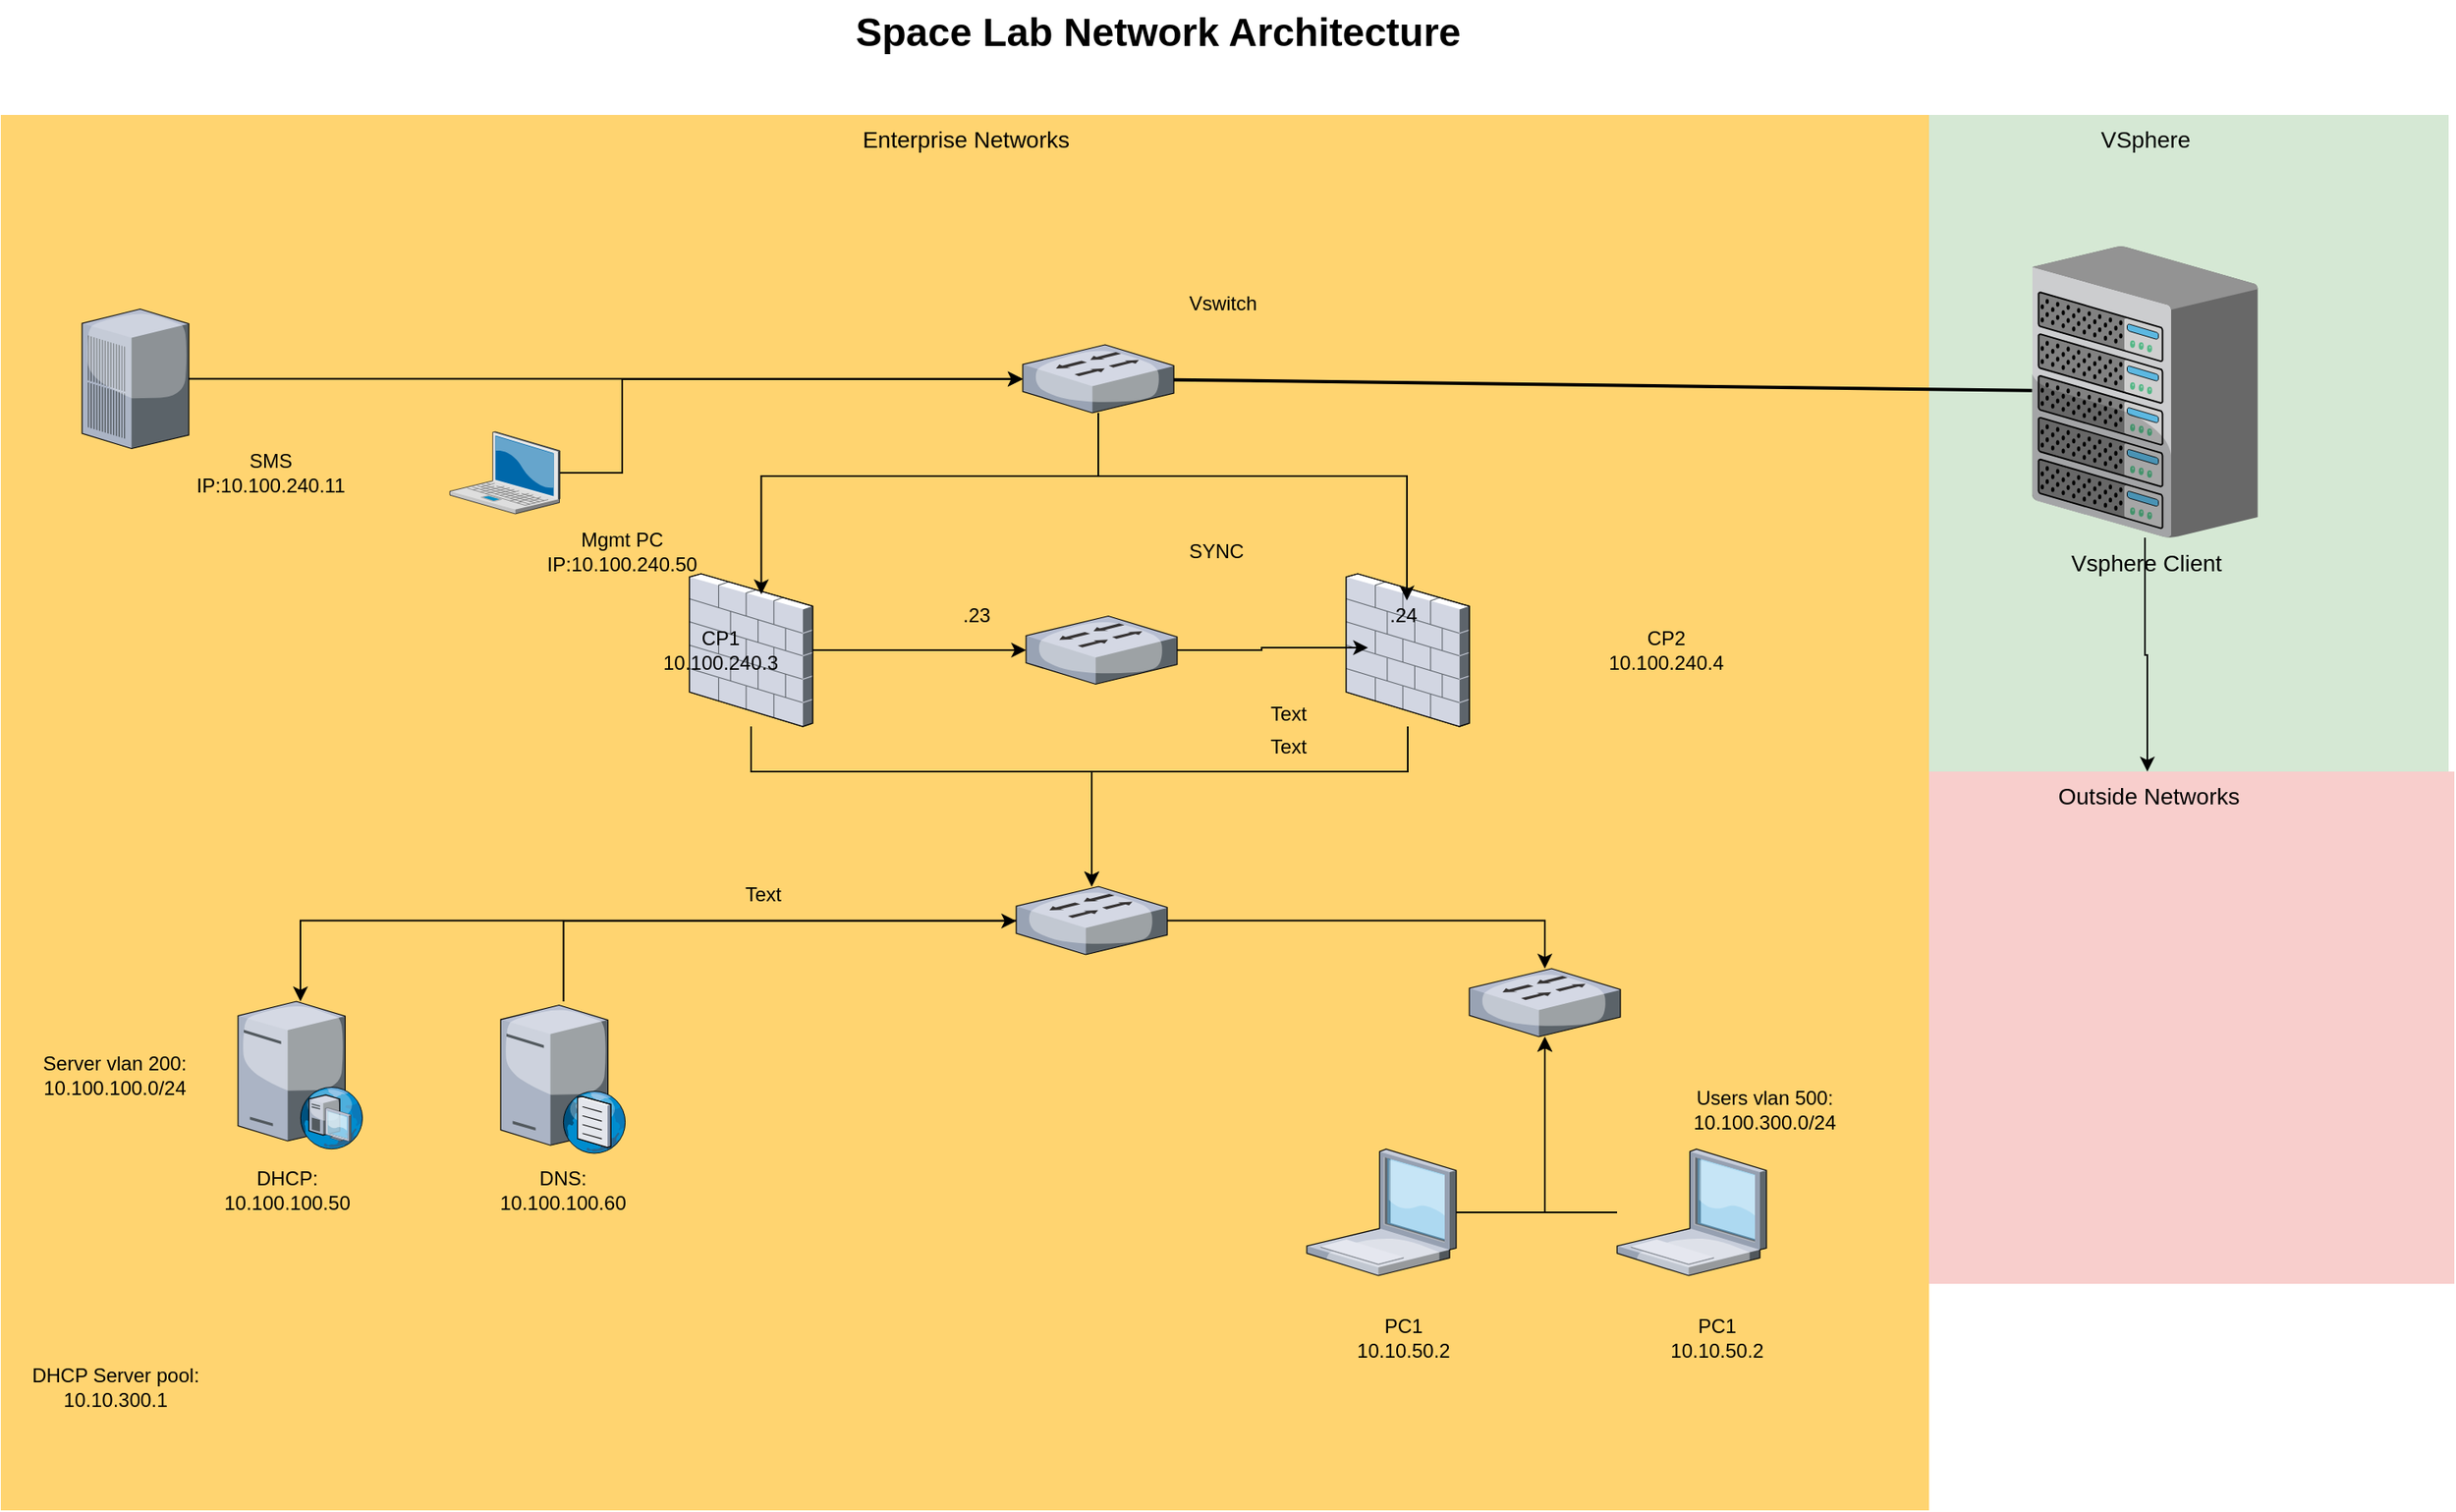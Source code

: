 <mxfile version="27.2.0">
  <diagram name="Page-1" id="e3a06f82-3646-2815-327d-82caf3d4e204">
    <mxGraphModel dx="1429" dy="751" grid="1" gridSize="10" guides="1" tooltips="1" connect="1" arrows="1" fold="1" page="1" pageScale="1.5" pageWidth="1169" pageHeight="826" background="none" math="0" shadow="0">
      <root>
        <mxCell id="0" style=";html=1;" />
        <mxCell id="1" style=";html=1;" parent="0" />
        <mxCell id="6a7d8f32e03d9370-61" value="Outside Networks" style="whiteSpace=wrap;html=1;fillColor=#f8cecc;fontSize=14;strokeColor=none;verticalAlign=top;" parent="1" vertex="1">
          <mxGeometry x="1346.5" y="500" width="373.5" height="312" as="geometry" />
        </mxCell>
        <mxCell id="6a7d8f32e03d9370-60" value="VSphere" style="whiteSpace=wrap;html=1;fillColor=#d5e8d4;fontSize=14;strokeColor=none;verticalAlign=top;" parent="1" vertex="1">
          <mxGeometry x="1346.5" y="100" width="370" height="400" as="geometry" />
        </mxCell>
        <mxCell id="6a7d8f32e03d9370-57" value="Enterprise Networks" style="whiteSpace=wrap;html=1;fillColor=#FFD470;gradientColor=none;fontSize=14;strokeColor=none;verticalAlign=top;" parent="1" vertex="1">
          <mxGeometry x="225.5" y="100" width="1174.5" height="850" as="geometry" />
        </mxCell>
        <mxCell id="6a7d8f32e03d9370-50" style="edgeStyle=none;rounded=0;html=1;startSize=10;endSize=10;jettySize=auto;orthogonalLoop=1;fontSize=14;endArrow=none;endFill=0;strokeWidth=2;" parent="1" source="2k5P8P9Tf0HwRDT1aAcK-7" target="6a7d8f32e03d9370-16" edge="1">
          <mxGeometry relative="1" as="geometry">
            <mxPoint x="1200" y="370" as="sourcePoint" />
          </mxGeometry>
        </mxCell>
        <mxCell id="2k5P8P9Tf0HwRDT1aAcK-2" style="edgeStyle=orthogonalEdgeStyle;rounded=0;orthogonalLoop=1;jettySize=auto;html=1;" edge="1" parent="1" source="6a7d8f32e03d9370-16" target="6a7d8f32e03d9370-61">
          <mxGeometry relative="1" as="geometry">
            <Array as="points">
              <mxPoint x="1531" y="429" />
              <mxPoint x="1533" y="429" />
            </Array>
          </mxGeometry>
        </mxCell>
        <mxCell id="6a7d8f32e03d9370-16" value="&lt;div&gt;Vsphere Client&lt;/div&gt;&lt;div&gt;&lt;br&gt;&lt;/div&gt;" style="verticalLabelPosition=bottom;aspect=fixed;html=1;verticalAlign=top;strokeColor=none;shape=mxgraph.citrix.chassis;fillColor=#66B2FF;gradientColor=#0066CC;fontSize=14;" parent="1" vertex="1">
          <mxGeometry x="1462.75" y="180" width="137.5" height="177.5" as="geometry" />
        </mxCell>
        <mxCell id="nU13eqN6cCJgRVkpO8_u-16" style="edgeStyle=orthogonalEdgeStyle;rounded=0;orthogonalLoop=1;jettySize=auto;html=1;" edge="1" parent="1" source="6a7d8f32e03d9370-19" target="nU13eqN6cCJgRVkpO8_u-14">
          <mxGeometry relative="1" as="geometry">
            <Array as="points">
              <mxPoint x="1082" y="500" />
              <mxPoint x="890" y="500" />
            </Array>
          </mxGeometry>
        </mxCell>
        <mxCell id="6a7d8f32e03d9370-19" value="" style="verticalLabelPosition=bottom;aspect=fixed;html=1;verticalAlign=top;strokeColor=none;shape=mxgraph.citrix.firewall;fillColor=#66B2FF;gradientColor=#0066CC;fontSize=14;" parent="1" vertex="1">
          <mxGeometry x="1045" y="379.5" width="75" height="93" as="geometry" />
        </mxCell>
        <mxCell id="nU13eqN6cCJgRVkpO8_u-15" style="edgeStyle=orthogonalEdgeStyle;rounded=0;orthogonalLoop=1;jettySize=auto;html=1;" edge="1" parent="1" source="6a7d8f32e03d9370-21" target="nU13eqN6cCJgRVkpO8_u-14">
          <mxGeometry relative="1" as="geometry">
            <Array as="points">
              <mxPoint x="770" y="500" />
              <mxPoint x="966" y="500" />
            </Array>
          </mxGeometry>
        </mxCell>
        <mxCell id="nU13eqN6cCJgRVkpO8_u-26" style="edgeStyle=orthogonalEdgeStyle;rounded=0;orthogonalLoop=1;jettySize=auto;html=1;" edge="1" parent="1" source="6a7d8f32e03d9370-21" target="nU13eqN6cCJgRVkpO8_u-25">
          <mxGeometry relative="1" as="geometry" />
        </mxCell>
        <mxCell id="6a7d8f32e03d9370-21" value="" style="verticalLabelPosition=bottom;aspect=fixed;html=1;verticalAlign=top;strokeColor=none;shape=mxgraph.citrix.firewall;fillColor=#66B2FF;gradientColor=#0066CC;fontSize=14;" parent="1" vertex="1">
          <mxGeometry x="645" y="379.5" width="75" height="93" as="geometry" />
        </mxCell>
        <mxCell id="6a7d8f32e03d9370-62" value="&lt;div&gt;Space Lab Network Architecture&lt;/div&gt;" style="text;strokeColor=none;fillColor=none;html=1;fontSize=24;fontStyle=1;verticalAlign=middle;align=center;" parent="1" vertex="1">
          <mxGeometry x="499" y="30" width="861" height="40" as="geometry" />
        </mxCell>
        <mxCell id="2k5P8P9Tf0HwRDT1aAcK-7" value="" style="verticalLabelPosition=bottom;sketch=0;aspect=fixed;html=1;verticalAlign=top;strokeColor=none;align=center;outlineConnect=0;shape=mxgraph.citrix.switch;" vertex="1" parent="1">
          <mxGeometry x="848" y="240" width="92" height="41.5" as="geometry" />
        </mxCell>
        <mxCell id="nU13eqN6cCJgRVkpO8_u-2" style="edgeStyle=orthogonalEdgeStyle;rounded=0;orthogonalLoop=1;jettySize=auto;html=1;" edge="1" parent="1" source="nU13eqN6cCJgRVkpO8_u-1" target="2k5P8P9Tf0HwRDT1aAcK-7">
          <mxGeometry relative="1" as="geometry" />
        </mxCell>
        <mxCell id="nU13eqN6cCJgRVkpO8_u-1" value="" style="verticalLabelPosition=bottom;sketch=0;aspect=fixed;html=1;verticalAlign=top;strokeColor=none;align=center;outlineConnect=0;shape=mxgraph.citrix.pbx_server;" vertex="1" parent="1">
          <mxGeometry x="275" y="218.25" width="65" height="85" as="geometry" />
        </mxCell>
        <mxCell id="nU13eqN6cCJgRVkpO8_u-4" style="edgeStyle=orthogonalEdgeStyle;rounded=0;orthogonalLoop=1;jettySize=auto;html=1;" edge="1" parent="1" source="nU13eqN6cCJgRVkpO8_u-3" target="2k5P8P9Tf0HwRDT1aAcK-7">
          <mxGeometry relative="1" as="geometry">
            <Array as="points">
              <mxPoint x="604" y="261" />
            </Array>
          </mxGeometry>
        </mxCell>
        <mxCell id="nU13eqN6cCJgRVkpO8_u-3" value="" style="verticalLabelPosition=bottom;sketch=0;aspect=fixed;html=1;verticalAlign=top;strokeColor=none;align=center;outlineConnect=0;shape=mxgraph.citrix.laptop_2;" vertex="1" parent="1">
          <mxGeometry x="499" y="293" width="67.05" height="50" as="geometry" />
        </mxCell>
        <mxCell id="nU13eqN6cCJgRVkpO8_u-5" value="&lt;div&gt;CP1&lt;/div&gt;10.100.240.3" style="text;html=1;align=center;verticalAlign=middle;whiteSpace=wrap;rounded=0;" vertex="1" parent="1">
          <mxGeometry x="633.52" y="411" width="60" height="30" as="geometry" />
        </mxCell>
        <mxCell id="nU13eqN6cCJgRVkpO8_u-6" value="&lt;div&gt;SMS&lt;/div&gt;&lt;div&gt;IP:10.100.240.11&lt;/div&gt;" style="text;html=1;align=center;verticalAlign=middle;whiteSpace=wrap;rounded=0;" vertex="1" parent="1">
          <mxGeometry x="360" y="303" width="60" height="30" as="geometry" />
        </mxCell>
        <mxCell id="nU13eqN6cCJgRVkpO8_u-7" value="&lt;div&gt;Mgmt PC&lt;/div&gt;&lt;div&gt;IP:10.100.240.50&lt;/div&gt;" style="text;html=1;align=center;verticalAlign=middle;whiteSpace=wrap;rounded=0;" vertex="1" parent="1">
          <mxGeometry x="573.52" y="351" width="60" height="30" as="geometry" />
        </mxCell>
        <mxCell id="nU13eqN6cCJgRVkpO8_u-8" value="&lt;div&gt;CP2&lt;/div&gt;10.100.240.4" style="text;html=1;align=center;verticalAlign=middle;whiteSpace=wrap;rounded=0;" vertex="1" parent="1">
          <mxGeometry x="1210" y="411" width="60" height="30" as="geometry" />
        </mxCell>
        <mxCell id="nU13eqN6cCJgRVkpO8_u-11" style="edgeStyle=orthogonalEdgeStyle;rounded=0;orthogonalLoop=1;jettySize=auto;html=1;entryX=0.583;entryY=0.134;entryDx=0;entryDy=0;entryPerimeter=0;" edge="1" parent="1" source="2k5P8P9Tf0HwRDT1aAcK-7" target="6a7d8f32e03d9370-21">
          <mxGeometry relative="1" as="geometry">
            <Array as="points">
              <mxPoint x="966" y="320" />
              <mxPoint x="769" y="320" />
            </Array>
          </mxGeometry>
        </mxCell>
        <mxCell id="nU13eqN6cCJgRVkpO8_u-12" style="edgeStyle=orthogonalEdgeStyle;rounded=0;orthogonalLoop=1;jettySize=auto;html=1;entryX=0.493;entryY=0.175;entryDx=0;entryDy=0;entryPerimeter=0;" edge="1" parent="1" source="2k5P8P9Tf0HwRDT1aAcK-7" target="6a7d8f32e03d9370-19">
          <mxGeometry relative="1" as="geometry">
            <Array as="points">
              <mxPoint x="966" y="320" />
              <mxPoint x="1147" y="320" />
            </Array>
          </mxGeometry>
        </mxCell>
        <mxCell id="nU13eqN6cCJgRVkpO8_u-13" value="SYNC" style="text;html=1;align=center;verticalAlign=middle;whiteSpace=wrap;rounded=0;" vertex="1" parent="1">
          <mxGeometry x="936" y="351" width="60" height="30" as="geometry" />
        </mxCell>
        <mxCell id="nU13eqN6cCJgRVkpO8_u-32" style="edgeStyle=orthogonalEdgeStyle;rounded=0;orthogonalLoop=1;jettySize=auto;html=1;" edge="1" parent="1" source="nU13eqN6cCJgRVkpO8_u-14" target="nU13eqN6cCJgRVkpO8_u-31">
          <mxGeometry relative="1" as="geometry" />
        </mxCell>
        <mxCell id="nU13eqN6cCJgRVkpO8_u-34" style="edgeStyle=orthogonalEdgeStyle;rounded=0;orthogonalLoop=1;jettySize=auto;html=1;" edge="1" parent="1" source="nU13eqN6cCJgRVkpO8_u-14" target="nU13eqN6cCJgRVkpO8_u-33">
          <mxGeometry relative="1" as="geometry" />
        </mxCell>
        <mxCell id="nU13eqN6cCJgRVkpO8_u-14" value="" style="verticalLabelPosition=bottom;sketch=0;aspect=fixed;html=1;verticalAlign=top;strokeColor=none;align=center;outlineConnect=0;shape=mxgraph.citrix.switch;" vertex="1" parent="1">
          <mxGeometry x="844" y="570" width="92" height="41.5" as="geometry" />
        </mxCell>
        <mxCell id="nU13eqN6cCJgRVkpO8_u-24" value=".23" style="text;html=1;align=center;verticalAlign=middle;whiteSpace=wrap;rounded=0;" vertex="1" parent="1">
          <mxGeometry x="790" y="390" width="60" height="30" as="geometry" />
        </mxCell>
        <mxCell id="nU13eqN6cCJgRVkpO8_u-25" value="" style="verticalLabelPosition=bottom;sketch=0;aspect=fixed;html=1;verticalAlign=top;strokeColor=none;align=center;outlineConnect=0;shape=mxgraph.citrix.switch;" vertex="1" parent="1">
          <mxGeometry x="850" y="405.25" width="92" height="41.5" as="geometry" />
        </mxCell>
        <mxCell id="nU13eqN6cCJgRVkpO8_u-27" style="edgeStyle=orthogonalEdgeStyle;rounded=0;orthogonalLoop=1;jettySize=auto;html=1;entryX=0.177;entryY=0.484;entryDx=0;entryDy=0;entryPerimeter=0;" edge="1" parent="1" source="nU13eqN6cCJgRVkpO8_u-25" target="6a7d8f32e03d9370-19">
          <mxGeometry relative="1" as="geometry" />
        </mxCell>
        <mxCell id="nU13eqN6cCJgRVkpO8_u-28" value=".24" style="text;html=1;align=center;verticalAlign=middle;whiteSpace=wrap;rounded=0;" vertex="1" parent="1">
          <mxGeometry x="1050" y="390" width="60" height="30" as="geometry" />
        </mxCell>
        <mxCell id="nU13eqN6cCJgRVkpO8_u-29" value="Vswitch" style="text;html=1;align=center;verticalAlign=middle;whiteSpace=wrap;rounded=0;" vertex="1" parent="1">
          <mxGeometry x="940" y="200" width="60" height="30" as="geometry" />
        </mxCell>
        <mxCell id="nU13eqN6cCJgRVkpO8_u-31" value="" style="verticalLabelPosition=bottom;sketch=0;aspect=fixed;html=1;verticalAlign=top;strokeColor=none;align=center;outlineConnect=0;shape=mxgraph.citrix.switch;" vertex="1" parent="1">
          <mxGeometry x="1120" y="620" width="92" height="41.5" as="geometry" />
        </mxCell>
        <mxCell id="nU13eqN6cCJgRVkpO8_u-33" value="" style="verticalLabelPosition=bottom;sketch=0;aspect=fixed;html=1;verticalAlign=top;strokeColor=none;align=center;outlineConnect=0;shape=mxgraph.citrix.dhcp_server;" vertex="1" parent="1">
          <mxGeometry x="370" y="640" width="76" height="90" as="geometry" />
        </mxCell>
        <mxCell id="nU13eqN6cCJgRVkpO8_u-35" value="DHCP:&lt;br&gt;10.100.100.50" style="text;html=1;align=center;verticalAlign=middle;whiteSpace=wrap;rounded=0;" vertex="1" parent="1">
          <mxGeometry x="370" y="740" width="60" height="30" as="geometry" />
        </mxCell>
        <mxCell id="nU13eqN6cCJgRVkpO8_u-40" style="edgeStyle=orthogonalEdgeStyle;rounded=0;orthogonalLoop=1;jettySize=auto;html=1;" edge="1" parent="1" source="nU13eqN6cCJgRVkpO8_u-38" target="nU13eqN6cCJgRVkpO8_u-31">
          <mxGeometry relative="1" as="geometry" />
        </mxCell>
        <mxCell id="nU13eqN6cCJgRVkpO8_u-38" value="" style="verticalLabelPosition=bottom;sketch=0;aspect=fixed;html=1;verticalAlign=top;strokeColor=none;align=center;outlineConnect=0;shape=mxgraph.citrix.laptop_1;" vertex="1" parent="1">
          <mxGeometry x="1021" y="730" width="91" height="77" as="geometry" />
        </mxCell>
        <mxCell id="nU13eqN6cCJgRVkpO8_u-41" style="edgeStyle=orthogonalEdgeStyle;rounded=0;orthogonalLoop=1;jettySize=auto;html=1;" edge="1" parent="1" source="nU13eqN6cCJgRVkpO8_u-39" target="nU13eqN6cCJgRVkpO8_u-31">
          <mxGeometry relative="1" as="geometry">
            <Array as="points">
              <mxPoint x="1166" y="769" />
            </Array>
          </mxGeometry>
        </mxCell>
        <mxCell id="nU13eqN6cCJgRVkpO8_u-39" value="" style="verticalLabelPosition=bottom;sketch=0;aspect=fixed;html=1;verticalAlign=top;strokeColor=none;align=center;outlineConnect=0;shape=mxgraph.citrix.laptop_1;" vertex="1" parent="1">
          <mxGeometry x="1210" y="730" width="91" height="77" as="geometry" />
        </mxCell>
        <mxCell id="nU13eqN6cCJgRVkpO8_u-49" style="edgeStyle=orthogonalEdgeStyle;rounded=0;orthogonalLoop=1;jettySize=auto;html=1;" edge="1" parent="1" source="nU13eqN6cCJgRVkpO8_u-44" target="nU13eqN6cCJgRVkpO8_u-14">
          <mxGeometry relative="1" as="geometry">
            <Array as="points">
              <mxPoint x="568" y="591" />
            </Array>
          </mxGeometry>
        </mxCell>
        <mxCell id="nU13eqN6cCJgRVkpO8_u-44" value="" style="verticalLabelPosition=bottom;sketch=0;aspect=fixed;html=1;verticalAlign=top;strokeColor=none;align=center;outlineConnect=0;shape=mxgraph.citrix.dns_server;" vertex="1" parent="1">
          <mxGeometry x="530" y="640" width="76.5" height="92.5" as="geometry" />
        </mxCell>
        <mxCell id="nU13eqN6cCJgRVkpO8_u-45" value="Text" style="text;html=1;align=center;verticalAlign=middle;whiteSpace=wrap;rounded=0;" vertex="1" parent="1">
          <mxGeometry x="980" y="450" width="60" height="30" as="geometry" />
        </mxCell>
        <mxCell id="nU13eqN6cCJgRVkpO8_u-46" value="Server vlan 200: 10.100.100.0/24" style="text;html=1;align=center;verticalAlign=middle;whiteSpace=wrap;rounded=0;" vertex="1" parent="1">
          <mxGeometry x="250" y="650" width="90" height="70" as="geometry" />
        </mxCell>
        <mxCell id="nU13eqN6cCJgRVkpO8_u-50" value="Text" style="text;html=1;align=center;verticalAlign=middle;whiteSpace=wrap;rounded=0;" vertex="1" parent="1">
          <mxGeometry x="660" y="560" width="60" height="30" as="geometry" />
        </mxCell>
        <mxCell id="nU13eqN6cCJgRVkpO8_u-52" value="&lt;div&gt;DNS:&lt;/div&gt;&lt;div&gt;10.100.100.60&lt;/div&gt;" style="text;html=1;align=center;verticalAlign=middle;whiteSpace=wrap;rounded=0;" vertex="1" parent="1">
          <mxGeometry x="538.25" y="740" width="60" height="30" as="geometry" />
        </mxCell>
        <mxCell id="nU13eqN6cCJgRVkpO8_u-53" value="Users vlan 500: 10.100.300.0/24" style="text;html=1;align=center;verticalAlign=middle;whiteSpace=wrap;rounded=0;" vertex="1" parent="1">
          <mxGeometry x="1270" y="691" width="60" height="30" as="geometry" />
        </mxCell>
        <mxCell id="nU13eqN6cCJgRVkpO8_u-55" value="Text" style="text;html=1;align=center;verticalAlign=middle;whiteSpace=wrap;rounded=0;" vertex="1" parent="1">
          <mxGeometry x="980" y="470" width="60" height="30" as="geometry" />
        </mxCell>
        <mxCell id="nU13eqN6cCJgRVkpO8_u-56" value="&lt;div&gt;PC1&lt;/div&gt;&lt;div&gt;10.10.50.2&lt;/div&gt;" style="text;html=1;align=center;verticalAlign=middle;whiteSpace=wrap;rounded=0;" vertex="1" parent="1">
          <mxGeometry x="1050" y="830" width="60" height="30" as="geometry" />
        </mxCell>
        <mxCell id="nU13eqN6cCJgRVkpO8_u-59" value="DHCP Server pool: 10.10.300.1" style="text;html=1;align=center;verticalAlign=middle;whiteSpace=wrap;rounded=0;" vertex="1" parent="1">
          <mxGeometry x="227.5" y="860" width="135" height="30" as="geometry" />
        </mxCell>
        <mxCell id="nU13eqN6cCJgRVkpO8_u-64" value="&lt;div&gt;PC1&lt;/div&gt;&lt;div&gt;10.10.50.2&lt;/div&gt;" style="text;html=1;align=center;verticalAlign=middle;whiteSpace=wrap;rounded=0;" vertex="1" parent="1">
          <mxGeometry x="1241" y="830" width="60" height="30" as="geometry" />
        </mxCell>
      </root>
    </mxGraphModel>
  </diagram>
</mxfile>
